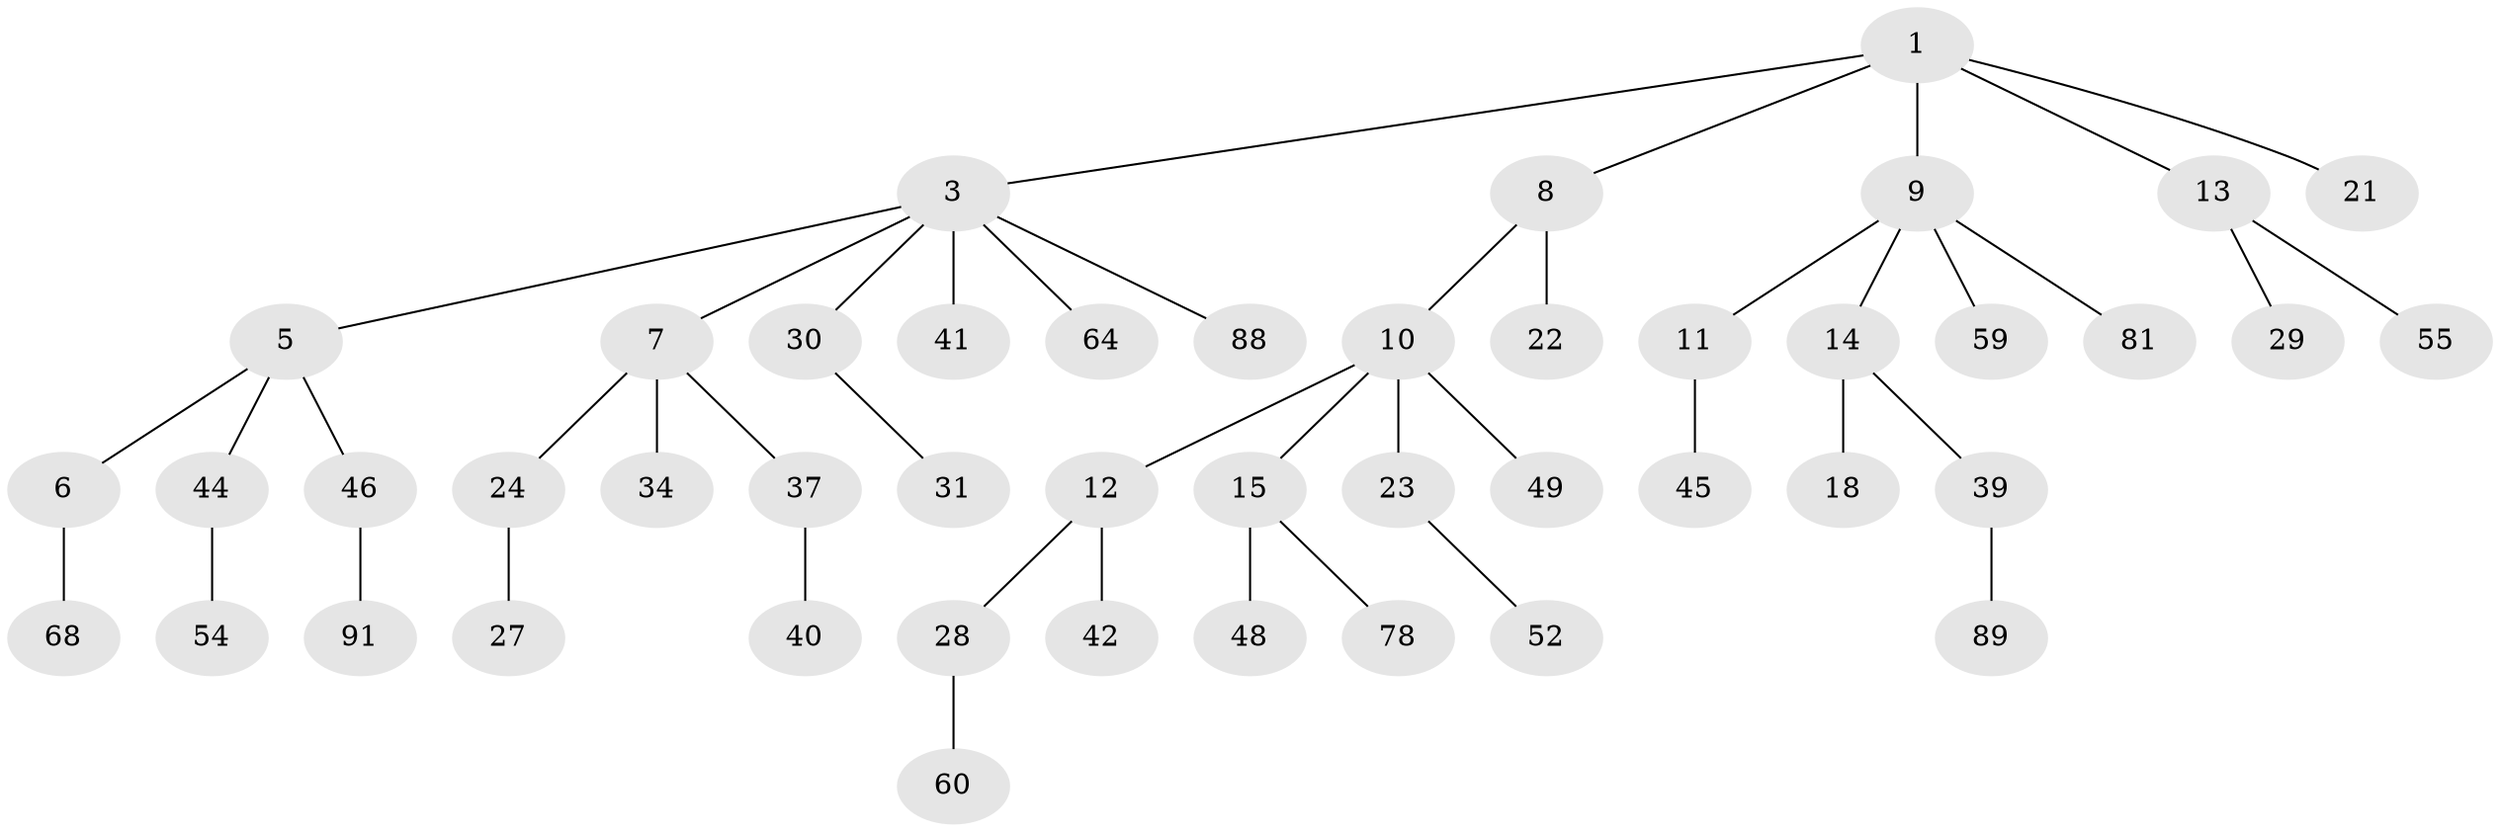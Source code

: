 // original degree distribution, {3: 0.11827956989247312, 4: 0.0967741935483871, 7: 0.010752688172043012, 5: 0.021505376344086023, 2: 0.24731182795698925, 6: 0.010752688172043012, 1: 0.4946236559139785}
// Generated by graph-tools (version 1.1) at 2025/15/03/09/25 04:15:30]
// undirected, 46 vertices, 45 edges
graph export_dot {
graph [start="1"]
  node [color=gray90,style=filled];
  1 [super="+2+4"];
  3 [super="+25"];
  5 [super="+43+19"];
  6;
  7;
  8;
  9;
  10 [super="+47"];
  11 [super="+32+61"];
  12 [super="+20+26"];
  13 [super="+86"];
  14 [super="+17"];
  15 [super="+16+51"];
  18;
  21 [super="+33+36+57"];
  22 [super="+62+58"];
  23 [super="+93"];
  24 [super="+63+38"];
  27;
  28;
  29;
  30;
  31;
  34 [super="+87"];
  37;
  39;
  40;
  41;
  42 [super="+77"];
  44;
  45 [super="+50"];
  46;
  48 [super="+85+53"];
  49 [super="+74"];
  52 [super="+56"];
  54 [super="+69"];
  55 [super="+65+66+67"];
  59;
  60;
  64 [super="+73"];
  68;
  78;
  81;
  88;
  89;
  91;
  1 -- 21;
  1 -- 3;
  1 -- 13;
  1 -- 9;
  1 -- 8;
  3 -- 5;
  3 -- 7;
  3 -- 30;
  3 -- 41;
  3 -- 64;
  3 -- 88;
  5 -- 6;
  5 -- 46;
  5 -- 44;
  6 -- 68;
  7 -- 24;
  7 -- 34;
  7 -- 37;
  8 -- 10;
  8 -- 22;
  9 -- 11;
  9 -- 14;
  9 -- 59;
  9 -- 81;
  10 -- 12;
  10 -- 15;
  10 -- 23;
  10 -- 49;
  11 -- 45;
  12 -- 42;
  12 -- 28;
  13 -- 29;
  13 -- 55;
  14 -- 18;
  14 -- 39;
  15 -- 48;
  15 -- 78;
  23 -- 52;
  24 -- 27;
  28 -- 60;
  30 -- 31;
  37 -- 40;
  39 -- 89;
  44 -- 54;
  46 -- 91;
}
